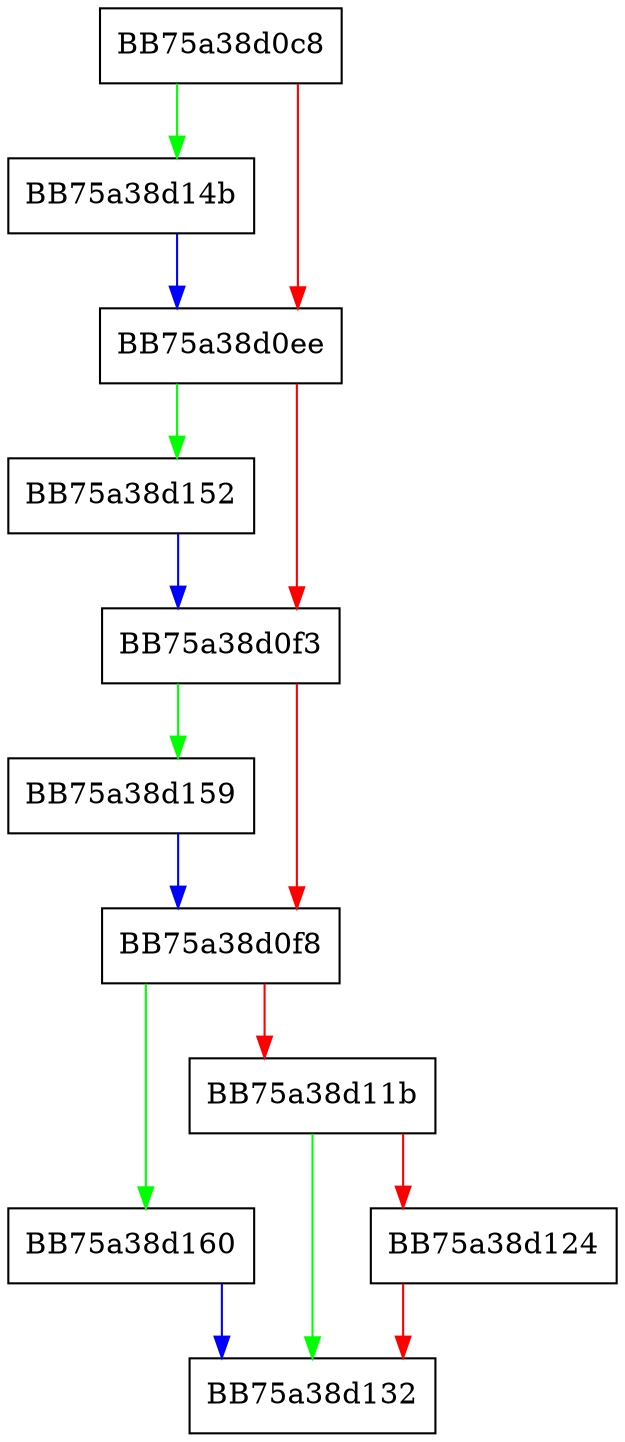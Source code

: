 digraph CreateInstance {
  node [shape="box"];
  graph [splines=ortho];
  BB75a38d0c8 -> BB75a38d14b [color="green"];
  BB75a38d0c8 -> BB75a38d0ee [color="red"];
  BB75a38d0ee -> BB75a38d152 [color="green"];
  BB75a38d0ee -> BB75a38d0f3 [color="red"];
  BB75a38d0f3 -> BB75a38d159 [color="green"];
  BB75a38d0f3 -> BB75a38d0f8 [color="red"];
  BB75a38d0f8 -> BB75a38d160 [color="green"];
  BB75a38d0f8 -> BB75a38d11b [color="red"];
  BB75a38d11b -> BB75a38d132 [color="green"];
  BB75a38d11b -> BB75a38d124 [color="red"];
  BB75a38d124 -> BB75a38d132 [color="red"];
  BB75a38d14b -> BB75a38d0ee [color="blue"];
  BB75a38d152 -> BB75a38d0f3 [color="blue"];
  BB75a38d159 -> BB75a38d0f8 [color="blue"];
  BB75a38d160 -> BB75a38d132 [color="blue"];
}